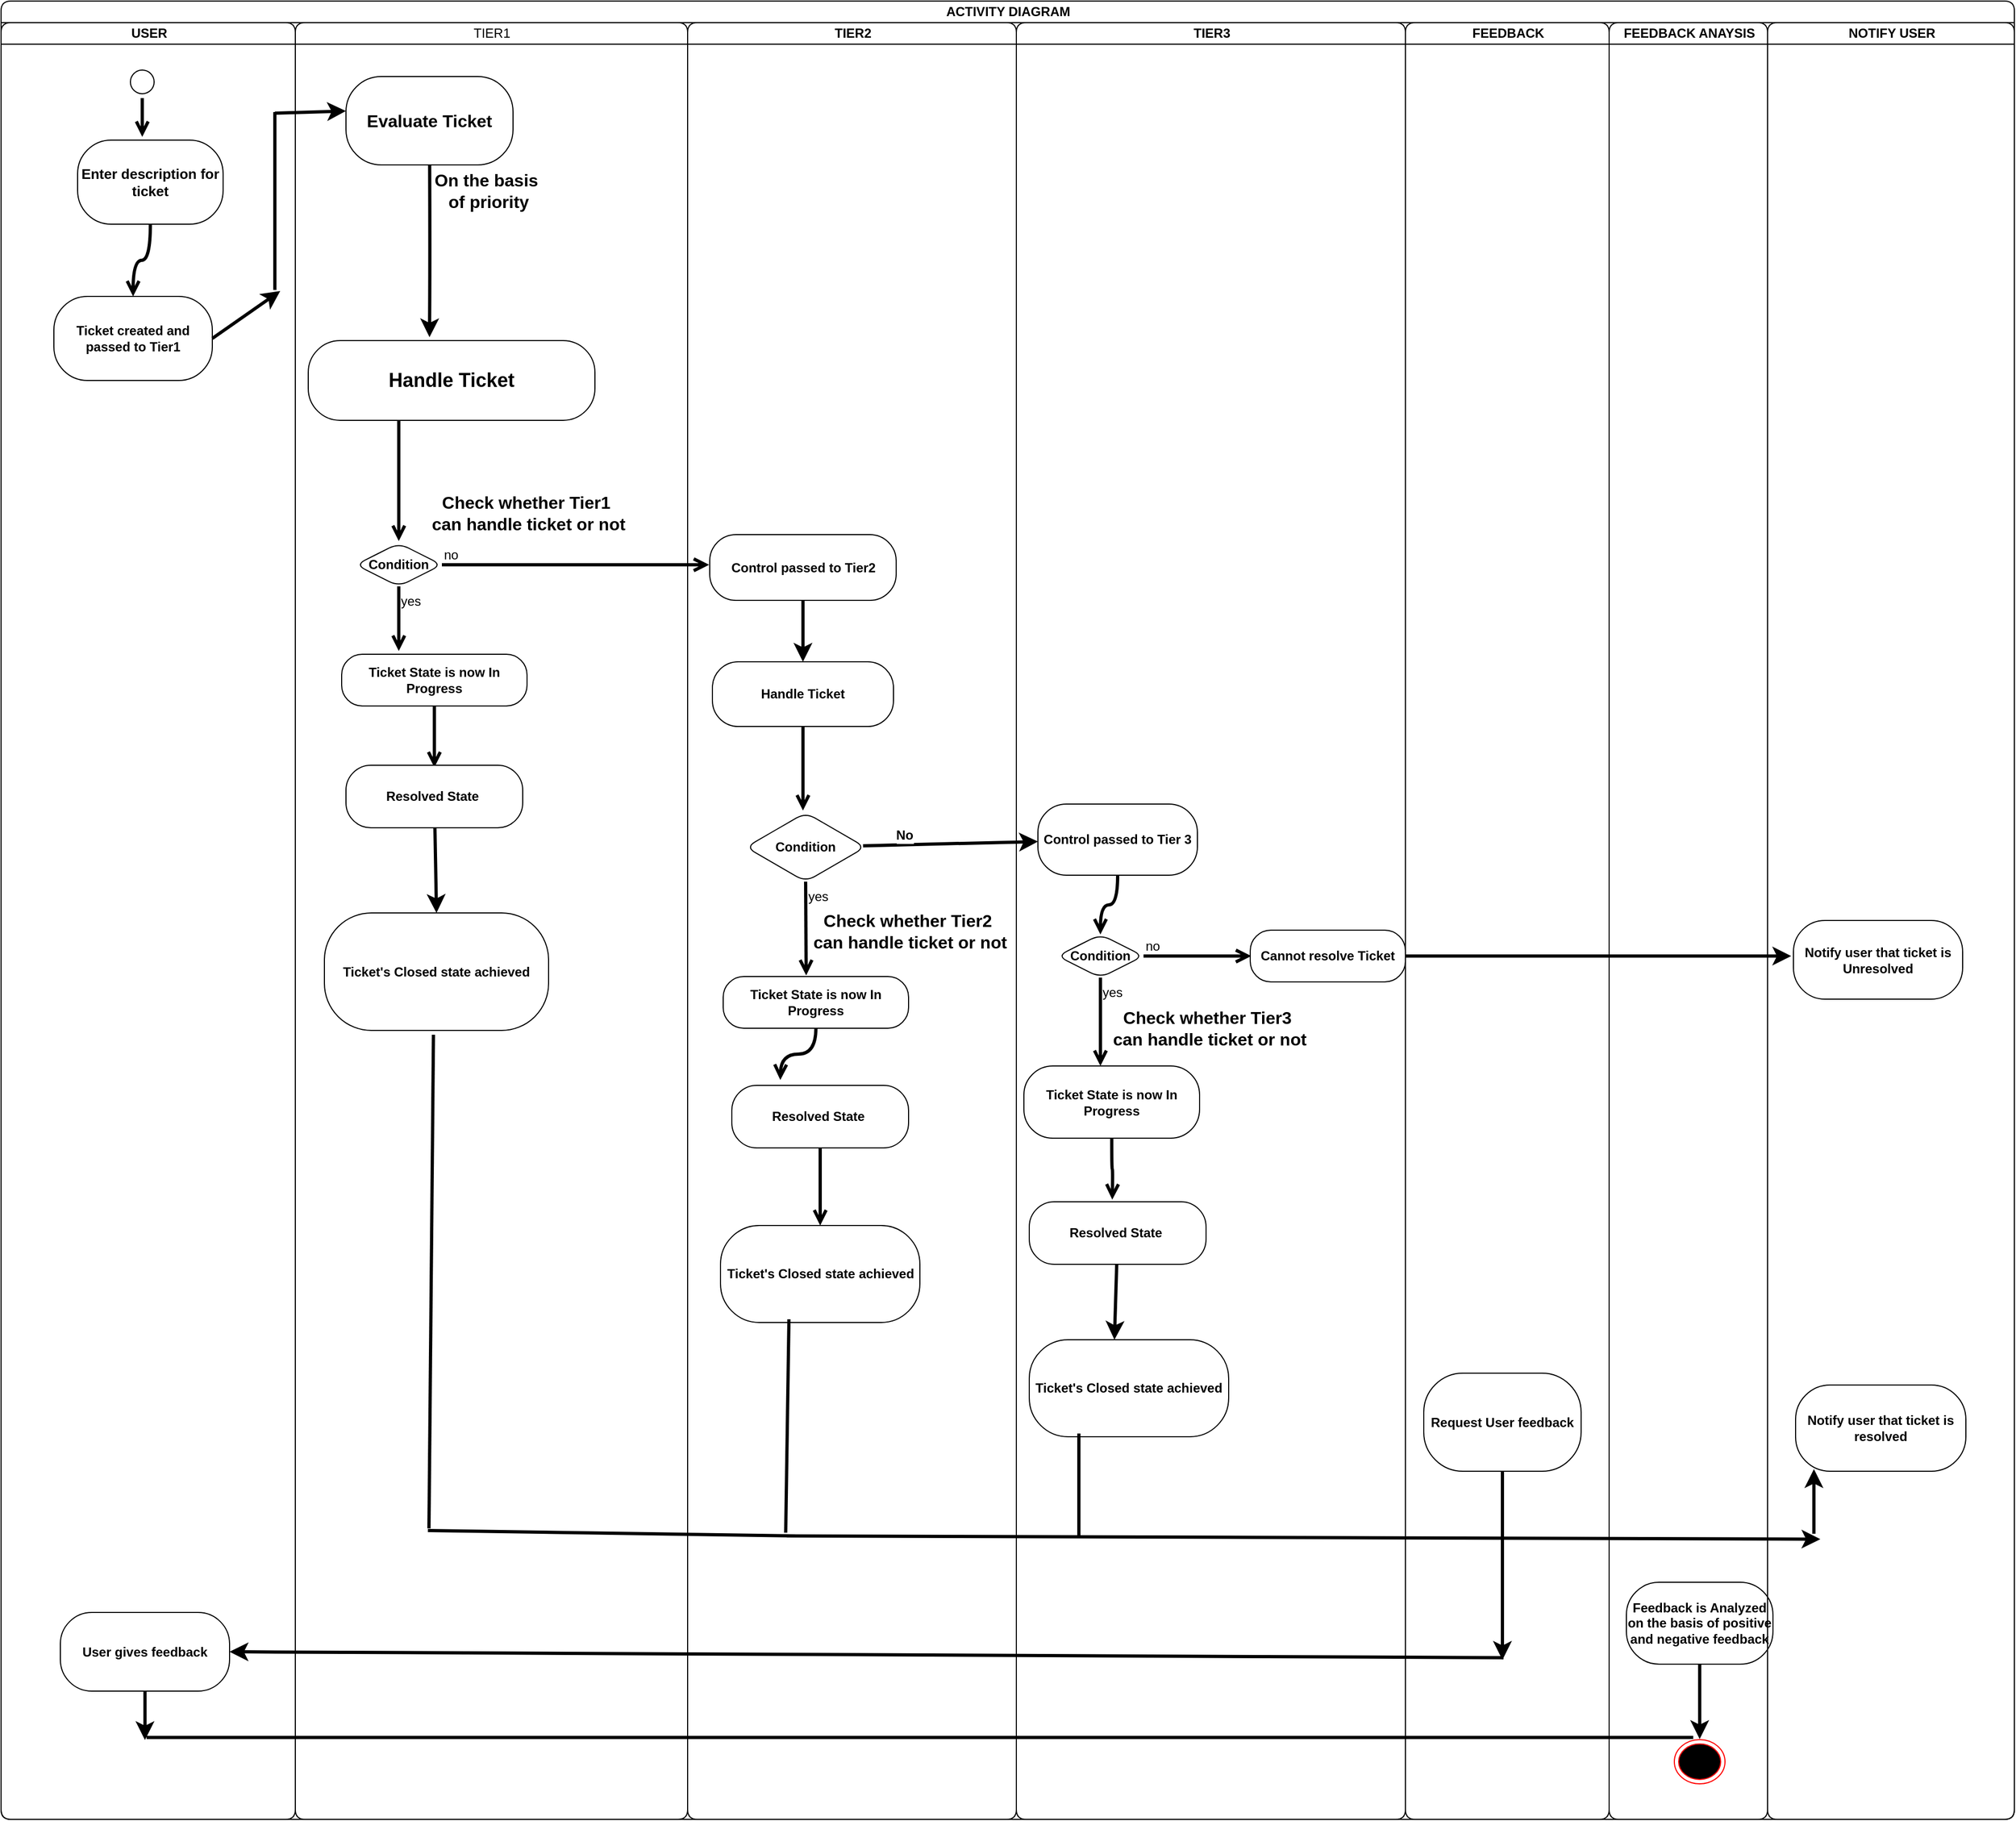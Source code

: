 <mxfile version="24.8.3">
  <diagram name="Page-1" id="XcSlMam2IqQOkkW9MJc9">
    <mxGraphModel dx="2206" dy="1706" grid="0" gridSize="10" guides="1" tooltips="1" connect="1" arrows="1" fold="1" page="0" pageScale="1" pageWidth="850" pageHeight="1100" math="0" shadow="0">
      <root>
        <mxCell id="0" />
        <mxCell id="1" parent="0" />
        <mxCell id="2HC28eqQr_R8XedatQmQ-1" value="ACTIVITY DIAGRAM" style="swimlane;childLayout=stackLayout;resizeParent=1;resizeParentMax=0;startSize=20;html=1;swimlaneFillColor=#FFFFFF;rounded=1;labelBackgroundColor=none;" parent="1" vertex="1">
          <mxGeometry x="20.0" y="-35" width="1868" height="1687" as="geometry" />
        </mxCell>
        <mxCell id="2HC28eqQr_R8XedatQmQ-2" value="USER" style="swimlane;startSize=20;html=1;rounded=1;labelBackgroundColor=none;" parent="2HC28eqQr_R8XedatQmQ-1" vertex="1">
          <mxGeometry y="20" width="273" height="1667" as="geometry" />
        </mxCell>
        <mxCell id="2HC28eqQr_R8XedatQmQ-9" value="" style="ellipse;html=1;shape=startState;rounded=1;labelBackgroundColor=none;" parent="2HC28eqQr_R8XedatQmQ-2" vertex="1">
          <mxGeometry x="116.0" y="40" width="30" height="30" as="geometry" />
        </mxCell>
        <mxCell id="2HC28eqQr_R8XedatQmQ-10" value="" style="edgeStyle=orthogonalEdgeStyle;html=1;verticalAlign=bottom;endArrow=open;endSize=8;rounded=1;fontSize=12;curved=1;labelBackgroundColor=none;fontColor=default;strokeWidth=3;" parent="2HC28eqQr_R8XedatQmQ-2" source="2HC28eqQr_R8XedatQmQ-9" edge="1">
          <mxGeometry relative="1" as="geometry">
            <mxPoint x="131.0" y="106" as="targetPoint" />
          </mxGeometry>
        </mxCell>
        <mxCell id="2HC28eqQr_R8XedatQmQ-11" value="&lt;b&gt;&lt;font style=&quot;font-size: 13px;&quot;&gt;Enter description for ticket&lt;/font&gt;&lt;/b&gt;" style="rounded=1;whiteSpace=wrap;html=1;arcSize=40;labelBackgroundColor=none;" parent="2HC28eqQr_R8XedatQmQ-2" vertex="1">
          <mxGeometry x="71" y="109" width="135" height="78" as="geometry" />
        </mxCell>
        <mxCell id="2HC28eqQr_R8XedatQmQ-12" value="" style="edgeStyle=orthogonalEdgeStyle;html=1;verticalAlign=bottom;endArrow=open;endSize=8;rounded=1;fontSize=12;curved=1;entryX=0.5;entryY=0;entryDx=0;entryDy=0;labelBackgroundColor=none;fontColor=default;strokeWidth=3;" parent="2HC28eqQr_R8XedatQmQ-2" source="2HC28eqQr_R8XedatQmQ-11" target="2HC28eqQr_R8XedatQmQ-13" edge="1">
          <mxGeometry relative="1" as="geometry">
            <mxPoint x="60.0" y="203" as="targetPoint" />
          </mxGeometry>
        </mxCell>
        <mxCell id="2HC28eqQr_R8XedatQmQ-13" value="&lt;b&gt;Ticket created and passed to Tier1&lt;/b&gt;" style="rounded=1;whiteSpace=wrap;html=1;arcSize=40;labelBackgroundColor=none;" parent="2HC28eqQr_R8XedatQmQ-2" vertex="1">
          <mxGeometry x="49" y="254" width="147" height="78" as="geometry" />
        </mxCell>
        <mxCell id="2HC28eqQr_R8XedatQmQ-95" style="edgeStyle=none;curved=1;rounded=1;orthogonalLoop=1;jettySize=auto;html=1;fontSize=12;startSize=8;endSize=8;labelBackgroundColor=none;fontColor=default;strokeWidth=3;" parent="2HC28eqQr_R8XedatQmQ-2" source="2HC28eqQr_R8XedatQmQ-79" edge="1">
          <mxGeometry relative="1" as="geometry">
            <mxPoint x="133.5" y="1593.429" as="targetPoint" />
          </mxGeometry>
        </mxCell>
        <mxCell id="2HC28eqQr_R8XedatQmQ-79" value="&lt;b&gt;User gives feedback&lt;/b&gt;" style="rounded=1;whiteSpace=wrap;html=1;arcSize=40;labelBackgroundColor=none;" parent="2HC28eqQr_R8XedatQmQ-2" vertex="1">
          <mxGeometry x="55" y="1475" width="157" height="73" as="geometry" />
        </mxCell>
        <mxCell id="UkNfa5UICkCoVF9dUcWE-4" value="" style="endArrow=none;html=1;rounded=0;fontSize=12;startSize=8;endSize=8;curved=1;strokeWidth=3;" parent="2HC28eqQr_R8XedatQmQ-2" edge="1">
          <mxGeometry width="50" height="50" relative="1" as="geometry">
            <mxPoint x="254.0" y="248" as="sourcePoint" />
            <mxPoint x="254.0" y="83" as="targetPoint" />
          </mxGeometry>
        </mxCell>
        <mxCell id="UkNfa5UICkCoVF9dUcWE-5" value="" style="endArrow=classic;html=1;rounded=0;fontSize=12;startSize=8;endSize=8;curved=1;strokeWidth=3;" parent="2HC28eqQr_R8XedatQmQ-2" edge="1">
          <mxGeometry width="50" height="50" relative="1" as="geometry">
            <mxPoint x="254.0" y="84" as="sourcePoint" />
            <mxPoint x="320.0" y="82" as="targetPoint" />
          </mxGeometry>
        </mxCell>
        <mxCell id="2HC28eqQr_R8XedatQmQ-3" value="TIER1" style="swimlane;startSize=20;html=1;rounded=1;labelBackgroundColor=none;fontStyle=0" parent="2HC28eqQr_R8XedatQmQ-1" vertex="1">
          <mxGeometry x="273" y="20" width="364" height="1667" as="geometry" />
        </mxCell>
        <mxCell id="JUFPd_4XgQ2ap5xkcSHi-1" style="edgeStyle=none;curved=1;rounded=0;orthogonalLoop=1;jettySize=auto;html=1;fontSize=12;startSize=8;endSize=8;strokeWidth=3;" edge="1" parent="2HC28eqQr_R8XedatQmQ-3" source="2HC28eqQr_R8XedatQmQ-17">
          <mxGeometry relative="1" as="geometry">
            <mxPoint x="124.5" y="291.879" as="targetPoint" />
            <Array as="points">
              <mxPoint x="125.0" y="222" />
            </Array>
          </mxGeometry>
        </mxCell>
        <mxCell id="2HC28eqQr_R8XedatQmQ-17" value="&lt;b&gt;&lt;font style=&quot;font-size: 16px;&quot;&gt;Evaluate Ticket&lt;/font&gt;&lt;/b&gt;" style="rounded=1;whiteSpace=wrap;html=1;arcSize=40;labelBackgroundColor=none;" parent="2HC28eqQr_R8XedatQmQ-3" vertex="1">
          <mxGeometry x="47" y="50" width="155" height="82" as="geometry" />
        </mxCell>
        <mxCell id="2HC28eqQr_R8XedatQmQ-22" value="&lt;b&gt;On the basis&amp;nbsp;&lt;/b&gt;&lt;div&gt;&lt;b&gt;of priority&lt;/b&gt;&lt;/div&gt;" style="text;html=1;align=center;verticalAlign=middle;resizable=0;points=[];autosize=1;strokeColor=none;fillColor=none;fontSize=16;rounded=1;labelBackgroundColor=none;" parent="2HC28eqQr_R8XedatQmQ-3" vertex="1">
          <mxGeometry x="120.0" y="131" width="118" height="50" as="geometry" />
        </mxCell>
        <mxCell id="2HC28eqQr_R8XedatQmQ-23" value="&lt;b&gt;&lt;font style=&quot;font-size: 18px;&quot;&gt;Handle Ticket&lt;/font&gt;&lt;/b&gt;" style="rounded=1;whiteSpace=wrap;html=1;arcSize=40;labelBackgroundColor=none;" parent="2HC28eqQr_R8XedatQmQ-3" vertex="1">
          <mxGeometry x="12" y="295" width="266" height="74" as="geometry" />
        </mxCell>
        <mxCell id="2HC28eqQr_R8XedatQmQ-24" value="" style="edgeStyle=orthogonalEdgeStyle;html=1;verticalAlign=bottom;endArrow=open;endSize=8;rounded=1;fontSize=12;curved=1;labelBackgroundColor=none;fontColor=default;strokeWidth=3;" parent="2HC28eqQr_R8XedatQmQ-3" source="2HC28eqQr_R8XedatQmQ-23" edge="1">
          <mxGeometry relative="1" as="geometry">
            <mxPoint x="96.0" y="481" as="targetPoint" />
            <Array as="points">
              <mxPoint x="96" y="459" />
            </Array>
          </mxGeometry>
        </mxCell>
        <mxCell id="2HC28eqQr_R8XedatQmQ-25" value="Condition" style="rhombus;whiteSpace=wrap;html=1;rounded=1;labelBackgroundColor=none;fontStyle=1" parent="2HC28eqQr_R8XedatQmQ-3" vertex="1">
          <mxGeometry x="56.0" y="483" width="80" height="40" as="geometry" />
        </mxCell>
        <mxCell id="2HC28eqQr_R8XedatQmQ-26" value="no" style="edgeStyle=orthogonalEdgeStyle;html=1;align=left;verticalAlign=bottom;endArrow=open;endSize=8;rounded=1;fontSize=12;curved=1;labelBackgroundColor=none;fontColor=default;strokeWidth=3;" parent="2HC28eqQr_R8XedatQmQ-3" source="2HC28eqQr_R8XedatQmQ-25" edge="1">
          <mxGeometry x="-1" relative="1" as="geometry">
            <mxPoint x="384.0" y="503" as="targetPoint" />
          </mxGeometry>
        </mxCell>
        <mxCell id="2HC28eqQr_R8XedatQmQ-27" value="yes" style="edgeStyle=orthogonalEdgeStyle;html=1;align=left;verticalAlign=top;endArrow=open;endSize=8;rounded=1;fontSize=12;curved=1;labelBackgroundColor=none;fontColor=default;strokeWidth=3;" parent="2HC28eqQr_R8XedatQmQ-3" source="2HC28eqQr_R8XedatQmQ-25" edge="1">
          <mxGeometry x="-1" relative="1" as="geometry">
            <mxPoint x="96.0" y="583" as="targetPoint" />
          </mxGeometry>
        </mxCell>
        <mxCell id="2HC28eqQr_R8XedatQmQ-28" value="&lt;b&gt;Check whether Tier1&amp;nbsp;&lt;/b&gt;&lt;div&gt;&lt;b&gt;can handle ticket or not&lt;/b&gt;&lt;/div&gt;" style="text;html=1;align=center;verticalAlign=middle;resizable=0;points=[];autosize=1;strokeColor=none;fillColor=none;fontSize=16;rounded=1;labelBackgroundColor=none;" parent="2HC28eqQr_R8XedatQmQ-3" vertex="1">
          <mxGeometry x="117" y="430" width="198" height="50" as="geometry" />
        </mxCell>
        <mxCell id="2HC28eqQr_R8XedatQmQ-29" value="Ticket State is now In Progress" style="rounded=1;whiteSpace=wrap;html=1;arcSize=40;labelBackgroundColor=none;fontStyle=1" parent="2HC28eqQr_R8XedatQmQ-3" vertex="1">
          <mxGeometry x="43" y="586" width="172" height="48" as="geometry" />
        </mxCell>
        <mxCell id="2HC28eqQr_R8XedatQmQ-30" value="" style="edgeStyle=orthogonalEdgeStyle;html=1;verticalAlign=bottom;endArrow=open;endSize=8;rounded=1;fontSize=12;curved=1;labelBackgroundColor=none;fontColor=default;strokeWidth=3;" parent="2HC28eqQr_R8XedatQmQ-3" source="2HC28eqQr_R8XedatQmQ-29" edge="1">
          <mxGeometry relative="1" as="geometry">
            <mxPoint x="129" y="691" as="targetPoint" />
          </mxGeometry>
        </mxCell>
        <mxCell id="2HC28eqQr_R8XedatQmQ-52" style="edgeStyle=none;curved=1;rounded=1;orthogonalLoop=1;jettySize=auto;html=1;entryX=0.5;entryY=0;entryDx=0;entryDy=0;fontSize=12;startSize=8;endSize=8;labelBackgroundColor=none;fontColor=default;strokeWidth=3;" parent="2HC28eqQr_R8XedatQmQ-3" source="2HC28eqQr_R8XedatQmQ-31" target="2HC28eqQr_R8XedatQmQ-50" edge="1">
          <mxGeometry relative="1" as="geometry" />
        </mxCell>
        <mxCell id="2HC28eqQr_R8XedatQmQ-31" value="&lt;b&gt;Resolved State&amp;nbsp;&lt;/b&gt;" style="rounded=1;whiteSpace=wrap;html=1;arcSize=40;labelBackgroundColor=none;" parent="2HC28eqQr_R8XedatQmQ-3" vertex="1">
          <mxGeometry x="47" y="689" width="164" height="58" as="geometry" />
        </mxCell>
        <mxCell id="2HC28eqQr_R8XedatQmQ-50" value="&lt;b&gt;Ticket&#39;s Closed state achieved&lt;/b&gt;" style="rounded=1;whiteSpace=wrap;html=1;arcSize=40;labelBackgroundColor=none;" parent="2HC28eqQr_R8XedatQmQ-3" vertex="1">
          <mxGeometry x="27" y="826" width="208" height="109" as="geometry" />
        </mxCell>
        <mxCell id="2HC28eqQr_R8XedatQmQ-71" value="" style="endArrow=none;html=1;rounded=1;fontSize=12;startSize=8;endSize=8;curved=1;labelBackgroundColor=none;fontColor=default;strokeWidth=3;" parent="2HC28eqQr_R8XedatQmQ-3" edge="1">
          <mxGeometry width="50" height="50" relative="1" as="geometry">
            <mxPoint x="128.17" y="939" as="sourcePoint" />
            <mxPoint x="124.0" y="1397" as="targetPoint" />
          </mxGeometry>
        </mxCell>
        <mxCell id="2HC28eqQr_R8XedatQmQ-96" value="" style="endArrow=none;html=1;rounded=1;fontSize=12;startSize=8;endSize=8;curved=1;labelBackgroundColor=none;fontColor=default;strokeWidth=3;" parent="2HC28eqQr_R8XedatQmQ-3" edge="1">
          <mxGeometry width="50" height="50" relative="1" as="geometry">
            <mxPoint x="123.0" y="1399" as="sourcePoint" />
            <mxPoint x="464.0" y="1404" as="targetPoint" />
          </mxGeometry>
        </mxCell>
        <mxCell id="2HC28eqQr_R8XedatQmQ-4" value="TIER2" style="swimlane;startSize=20;html=1;rounded=1;labelBackgroundColor=none;" parent="2HC28eqQr_R8XedatQmQ-1" vertex="1">
          <mxGeometry x="637" y="20" width="305" height="1667" as="geometry" />
        </mxCell>
        <mxCell id="JUFPd_4XgQ2ap5xkcSHi-2" style="edgeStyle=none;curved=1;rounded=0;orthogonalLoop=1;jettySize=auto;html=1;fontSize=12;startSize=8;endSize=8;strokeWidth=3;" edge="1" parent="2HC28eqQr_R8XedatQmQ-4" source="2HC28eqQr_R8XedatQmQ-33" target="2HC28eqQr_R8XedatQmQ-39">
          <mxGeometry relative="1" as="geometry" />
        </mxCell>
        <mxCell id="2HC28eqQr_R8XedatQmQ-33" value="&lt;b&gt;Control passed to Tier2&lt;/b&gt;" style="rounded=1;whiteSpace=wrap;html=1;arcSize=40;labelBackgroundColor=none;" parent="2HC28eqQr_R8XedatQmQ-4" vertex="1">
          <mxGeometry x="20.5" y="475" width="173" height="61" as="geometry" />
        </mxCell>
        <mxCell id="2HC28eqQr_R8XedatQmQ-35" style="edgeStyle=none;curved=1;rounded=1;orthogonalLoop=1;jettySize=auto;html=1;exitX=0.5;exitY=1;exitDx=0;exitDy=0;fontSize=12;startSize=8;endSize=8;labelBackgroundColor=none;fontColor=default;" parent="2HC28eqQr_R8XedatQmQ-4" source="2HC28eqQr_R8XedatQmQ-33" target="2HC28eqQr_R8XedatQmQ-33" edge="1">
          <mxGeometry relative="1" as="geometry" />
        </mxCell>
        <mxCell id="2HC28eqQr_R8XedatQmQ-39" value="&lt;b&gt;Handle Ticket&lt;/b&gt;" style="rounded=1;whiteSpace=wrap;html=1;arcSize=40;labelBackgroundColor=none;" parent="2HC28eqQr_R8XedatQmQ-4" vertex="1">
          <mxGeometry x="23" y="593" width="168" height="60" as="geometry" />
        </mxCell>
        <mxCell id="2HC28eqQr_R8XedatQmQ-40" value="" style="edgeStyle=orthogonalEdgeStyle;html=1;verticalAlign=bottom;endArrow=open;endSize=8;rounded=1;fontSize=12;curved=1;labelBackgroundColor=none;fontColor=default;strokeWidth=3;" parent="2HC28eqQr_R8XedatQmQ-4" source="2HC28eqQr_R8XedatQmQ-39" edge="1">
          <mxGeometry relative="1" as="geometry">
            <mxPoint x="107" y="731" as="targetPoint" />
            <Array as="points">
              <mxPoint x="107" y="724" />
            </Array>
          </mxGeometry>
        </mxCell>
        <mxCell id="2HC28eqQr_R8XedatQmQ-41" value="&lt;b&gt;Condition&lt;/b&gt;" style="rhombus;whiteSpace=wrap;html=1;rounded=1;labelBackgroundColor=none;" parent="2HC28eqQr_R8XedatQmQ-4" vertex="1">
          <mxGeometry x="54" y="733" width="111" height="64" as="geometry" />
        </mxCell>
        <mxCell id="2HC28eqQr_R8XedatQmQ-43" value="yes" style="edgeStyle=orthogonalEdgeStyle;html=1;align=left;verticalAlign=top;endArrow=open;endSize=8;rounded=1;fontSize=12;curved=1;labelBackgroundColor=none;fontColor=default;strokeWidth=3;" parent="2HC28eqQr_R8XedatQmQ-4" source="2HC28eqQr_R8XedatQmQ-41" edge="1">
          <mxGeometry x="-1" relative="1" as="geometry">
            <mxPoint x="110" y="884" as="targetPoint" />
            <Array as="points">
              <mxPoint x="110" y="822" />
              <mxPoint x="110" y="822" />
            </Array>
            <mxPoint as="offset" />
          </mxGeometry>
        </mxCell>
        <mxCell id="2HC28eqQr_R8XedatQmQ-44" value="&lt;b&gt;Check whether Tier2&amp;nbsp;&lt;/b&gt;&lt;div&gt;&lt;b&gt;can handle ticket or not&lt;/b&gt;&lt;/div&gt;" style="text;html=1;align=center;verticalAlign=middle;resizable=0;points=[];autosize=1;strokeColor=none;fillColor=none;fontSize=16;rounded=1;labelBackgroundColor=none;" parent="2HC28eqQr_R8XedatQmQ-4" vertex="1">
          <mxGeometry x="107" y="818" width="198" height="50" as="geometry" />
        </mxCell>
        <mxCell id="2HC28eqQr_R8XedatQmQ-45" value="&lt;b&gt;Ticket State is now In Progress&lt;/b&gt;" style="rounded=1;whiteSpace=wrap;html=1;arcSize=40;labelBackgroundColor=none;" parent="2HC28eqQr_R8XedatQmQ-4" vertex="1">
          <mxGeometry x="33" y="885" width="172" height="48" as="geometry" />
        </mxCell>
        <mxCell id="2HC28eqQr_R8XedatQmQ-47" value="&lt;b&gt;Resolved State&amp;nbsp;&lt;/b&gt;" style="rounded=1;whiteSpace=wrap;html=1;arcSize=40;labelBackgroundColor=none;" parent="2HC28eqQr_R8XedatQmQ-4" vertex="1">
          <mxGeometry x="41" y="986" width="164" height="58" as="geometry" />
        </mxCell>
        <mxCell id="2HC28eqQr_R8XedatQmQ-61" value="&lt;b&gt;Ticket&#39;s Closed state achieved&lt;/b&gt;" style="rounded=1;whiteSpace=wrap;html=1;arcSize=40;labelBackgroundColor=none;" parent="2HC28eqQr_R8XedatQmQ-4" vertex="1">
          <mxGeometry x="30.5" y="1116" width="185" height="90" as="geometry" />
        </mxCell>
        <mxCell id="2HC28eqQr_R8XedatQmQ-62" value="" style="edgeStyle=orthogonalEdgeStyle;html=1;verticalAlign=bottom;endArrow=open;endSize=8;rounded=1;fontSize=12;curved=1;entryX=0.5;entryY=0;entryDx=0;entryDy=0;labelBackgroundColor=none;fontColor=default;strokeWidth=3;" parent="2HC28eqQr_R8XedatQmQ-4" source="2HC28eqQr_R8XedatQmQ-47" target="2HC28eqQr_R8XedatQmQ-61" edge="1">
          <mxGeometry relative="1" as="geometry">
            <mxPoint x="126" y="1079" as="targetPoint" />
            <mxPoint x="126" y="1056" as="sourcePoint" />
          </mxGeometry>
        </mxCell>
        <mxCell id="2HC28eqQr_R8XedatQmQ-83" value="" style="endArrow=none;html=1;rounded=1;fontSize=12;startSize=8;endSize=8;curved=1;labelBackgroundColor=none;fontColor=default;strokeWidth=3;" parent="2HC28eqQr_R8XedatQmQ-4" edge="1">
          <mxGeometry width="50" height="50" relative="1" as="geometry">
            <mxPoint x="-502.0" y="1591" as="sourcePoint" />
            <mxPoint x="933.0" y="1591" as="targetPoint" />
          </mxGeometry>
        </mxCell>
        <mxCell id="2HC28eqQr_R8XedatQmQ-5" value="TIER3" style="swimlane;startSize=20;html=1;rounded=1;labelBackgroundColor=none;" parent="2HC28eqQr_R8XedatQmQ-1" vertex="1">
          <mxGeometry x="942" y="20" width="361" height="1667" as="geometry" />
        </mxCell>
        <mxCell id="2HC28eqQr_R8XedatQmQ-48" value="&lt;b&gt;Control passed to Tier 3&lt;/b&gt;" style="rounded=1;whiteSpace=wrap;html=1;arcSize=40;labelBackgroundColor=none;" parent="2HC28eqQr_R8XedatQmQ-5" vertex="1">
          <mxGeometry x="20" y="725" width="148" height="66" as="geometry" />
        </mxCell>
        <mxCell id="2HC28eqQr_R8XedatQmQ-49" value="" style="edgeStyle=orthogonalEdgeStyle;html=1;verticalAlign=bottom;endArrow=open;endSize=8;rounded=1;fontSize=12;curved=1;entryX=0.5;entryY=0;entryDx=0;entryDy=0;labelBackgroundColor=none;fontColor=default;strokeWidth=3;" parent="2HC28eqQr_R8XedatQmQ-5" source="2HC28eqQr_R8XedatQmQ-48" target="2HC28eqQr_R8XedatQmQ-53" edge="1">
          <mxGeometry relative="1" as="geometry">
            <mxPoint x="80" y="825" as="targetPoint" />
          </mxGeometry>
        </mxCell>
        <mxCell id="2HC28eqQr_R8XedatQmQ-53" value="&lt;b&gt;Condition&lt;/b&gt;" style="rhombus;whiteSpace=wrap;html=1;rounded=1;labelBackgroundColor=none;" parent="2HC28eqQr_R8XedatQmQ-5" vertex="1">
          <mxGeometry x="38" y="846" width="80" height="40" as="geometry" />
        </mxCell>
        <mxCell id="2HC28eqQr_R8XedatQmQ-54" value="no" style="edgeStyle=orthogonalEdgeStyle;html=1;align=left;verticalAlign=bottom;endArrow=open;endSize=8;rounded=1;fontSize=12;curved=1;labelBackgroundColor=none;fontColor=default;strokeWidth=3;" parent="2HC28eqQr_R8XedatQmQ-5" source="2HC28eqQr_R8XedatQmQ-53" edge="1">
          <mxGeometry x="-1" relative="1" as="geometry">
            <mxPoint x="218" y="866" as="targetPoint" />
          </mxGeometry>
        </mxCell>
        <mxCell id="2HC28eqQr_R8XedatQmQ-55" value="yes" style="edgeStyle=orthogonalEdgeStyle;html=1;align=left;verticalAlign=top;endArrow=open;endSize=8;rounded=1;fontSize=12;curved=1;labelBackgroundColor=none;fontColor=default;strokeWidth=3;" parent="2HC28eqQr_R8XedatQmQ-5" source="2HC28eqQr_R8XedatQmQ-53" edge="1">
          <mxGeometry x="-1" relative="1" as="geometry">
            <mxPoint x="78" y="968" as="targetPoint" />
          </mxGeometry>
        </mxCell>
        <mxCell id="2HC28eqQr_R8XedatQmQ-56" value="&lt;b&gt;Check whether Tier3&amp;nbsp;&lt;/b&gt;&lt;div&gt;&lt;b&gt;can handle ticket or not&lt;/b&gt;&lt;/div&gt;" style="text;html=1;align=center;verticalAlign=middle;resizable=0;points=[];autosize=1;strokeColor=none;fillColor=none;fontSize=16;rounded=1;labelBackgroundColor=none;" parent="2HC28eqQr_R8XedatQmQ-5" vertex="1">
          <mxGeometry x="80" y="908" width="198" height="50" as="geometry" />
        </mxCell>
        <mxCell id="2HC28eqQr_R8XedatQmQ-57" value="&lt;b&gt;Ticket State is now In Progress&lt;/b&gt;" style="rounded=1;whiteSpace=wrap;html=1;arcSize=40;labelBackgroundColor=none;" parent="2HC28eqQr_R8XedatQmQ-5" vertex="1">
          <mxGeometry x="7" y="968" width="163" height="67" as="geometry" />
        </mxCell>
        <mxCell id="2HC28eqQr_R8XedatQmQ-58" value="" style="edgeStyle=orthogonalEdgeStyle;html=1;verticalAlign=bottom;endArrow=open;endSize=8;rounded=1;fontSize=12;curved=1;labelBackgroundColor=none;fontColor=default;strokeWidth=3;" parent="2HC28eqQr_R8XedatQmQ-5" source="2HC28eqQr_R8XedatQmQ-57" edge="1">
          <mxGeometry relative="1" as="geometry">
            <mxPoint x="89" y="1092" as="targetPoint" />
          </mxGeometry>
        </mxCell>
        <mxCell id="2HC28eqQr_R8XedatQmQ-60" value="&lt;b&gt;Resolved State&amp;nbsp;&lt;/b&gt;" style="rounded=1;whiteSpace=wrap;html=1;arcSize=40;labelBackgroundColor=none;" parent="2HC28eqQr_R8XedatQmQ-5" vertex="1">
          <mxGeometry x="12" y="1094" width="164" height="58" as="geometry" />
        </mxCell>
        <mxCell id="2HC28eqQr_R8XedatQmQ-65" value="&lt;b&gt;Ticket&#39;s Closed state achieved&lt;/b&gt;" style="rounded=1;whiteSpace=wrap;html=1;arcSize=40;labelBackgroundColor=none;" parent="2HC28eqQr_R8XedatQmQ-5" vertex="1">
          <mxGeometry x="12" y="1222" width="185" height="90" as="geometry" />
        </mxCell>
        <mxCell id="2HC28eqQr_R8XedatQmQ-67" style="edgeStyle=none;curved=1;rounded=1;orthogonalLoop=1;jettySize=auto;html=1;fontSize=12;startSize=8;endSize=8;labelBackgroundColor=none;fontColor=default;strokeWidth=3;" parent="2HC28eqQr_R8XedatQmQ-5" source="2HC28eqQr_R8XedatQmQ-60" edge="1">
          <mxGeometry relative="1" as="geometry">
            <mxPoint x="91" y="1222" as="targetPoint" />
          </mxGeometry>
        </mxCell>
        <mxCell id="2HC28eqQr_R8XedatQmQ-90" style="edgeStyle=none;curved=1;rounded=1;orthogonalLoop=1;jettySize=auto;html=1;fontSize=12;startSize=8;endSize=8;labelBackgroundColor=none;fontColor=default;strokeWidth=3;" parent="2HC28eqQr_R8XedatQmQ-5" source="2HC28eqQr_R8XedatQmQ-68" edge="1">
          <mxGeometry relative="1" as="geometry">
            <mxPoint x="718.952" y="866" as="targetPoint" />
          </mxGeometry>
        </mxCell>
        <mxCell id="2HC28eqQr_R8XedatQmQ-68" value="&lt;b&gt;Cannot resolve Ticket&lt;/b&gt;" style="rounded=1;whiteSpace=wrap;html=1;arcSize=40;labelBackgroundColor=none;" parent="2HC28eqQr_R8XedatQmQ-5" vertex="1">
          <mxGeometry x="217" y="842" width="144" height="48" as="geometry" />
        </mxCell>
        <mxCell id="2HC28eqQr_R8XedatQmQ-76" value="" style="endArrow=classic;html=1;rounded=1;fontSize=12;startSize=8;endSize=8;curved=1;entryX=1;entryY=0.5;entryDx=0;entryDy=0;labelBackgroundColor=none;fontColor=default;strokeWidth=3;" parent="2HC28eqQr_R8XedatQmQ-5" target="2HC28eqQr_R8XedatQmQ-79" edge="1">
          <mxGeometry width="50" height="50" relative="1" as="geometry">
            <mxPoint x="452.0" y="1517" as="sourcePoint" />
            <mxPoint x="-680" y="1359" as="targetPoint" />
          </mxGeometry>
        </mxCell>
        <mxCell id="2HC28eqQr_R8XedatQmQ-6" value="FEEDBACK" style="swimlane;startSize=20;html=1;rounded=1;labelBackgroundColor=none;" parent="2HC28eqQr_R8XedatQmQ-1" vertex="1">
          <mxGeometry x="1303" y="20" width="189" height="1667" as="geometry" />
        </mxCell>
        <mxCell id="2HC28eqQr_R8XedatQmQ-85" style="edgeStyle=none;curved=1;rounded=1;orthogonalLoop=1;jettySize=auto;html=1;fontSize=12;startSize=8;endSize=8;labelBackgroundColor=none;fontColor=default;strokeWidth=3;" parent="2HC28eqQr_R8XedatQmQ-6" source="2HC28eqQr_R8XedatQmQ-74" edge="1">
          <mxGeometry relative="1" as="geometry">
            <mxPoint x="90.0" y="1519" as="targetPoint" />
          </mxGeometry>
        </mxCell>
        <mxCell id="2HC28eqQr_R8XedatQmQ-74" value="&lt;b&gt;Request User feedback&lt;/b&gt;" style="rounded=1;whiteSpace=wrap;html=1;arcSize=40;labelBackgroundColor=none;" parent="2HC28eqQr_R8XedatQmQ-6" vertex="1">
          <mxGeometry x="17" y="1253" width="146" height="91" as="geometry" />
        </mxCell>
        <mxCell id="2HC28eqQr_R8XedatQmQ-7" value="FEEDBACK ANAYSIS" style="swimlane;startSize=20;html=1;rounded=1;labelBackgroundColor=none;" parent="2HC28eqQr_R8XedatQmQ-1" vertex="1">
          <mxGeometry x="1492" y="20" width="147" height="1667" as="geometry" />
        </mxCell>
        <mxCell id="2HC28eqQr_R8XedatQmQ-94" style="edgeStyle=none;curved=1;rounded=1;orthogonalLoop=1;jettySize=auto;html=1;fontSize=12;startSize=8;endSize=8;labelBackgroundColor=none;fontColor=default;strokeWidth=3;" parent="2HC28eqQr_R8XedatQmQ-7" source="2HC28eqQr_R8XedatQmQ-81" edge="1">
          <mxGeometry relative="1" as="geometry">
            <mxPoint x="84" y="1592.476" as="targetPoint" />
          </mxGeometry>
        </mxCell>
        <mxCell id="2HC28eqQr_R8XedatQmQ-81" value="&lt;b&gt;Feedback is Analyzed on the basis of positive and negative feedback&lt;/b&gt;" style="rounded=1;whiteSpace=wrap;html=1;arcSize=40;labelBackgroundColor=none;" parent="2HC28eqQr_R8XedatQmQ-7" vertex="1">
          <mxGeometry x="16" y="1447" width="136" height="76" as="geometry" />
        </mxCell>
        <mxCell id="UkNfa5UICkCoVF9dUcWE-8" value="" style="ellipse;html=1;shape=endState;fillColor=#000000;strokeColor=#ff0000;" parent="2HC28eqQr_R8XedatQmQ-7" vertex="1">
          <mxGeometry x="60.5" y="1593" width="47" height="41" as="geometry" />
        </mxCell>
        <mxCell id="2HC28eqQr_R8XedatQmQ-8" value="NOTIFY USER" style="swimlane;startSize=20;html=1;rounded=1;labelBackgroundColor=none;" parent="2HC28eqQr_R8XedatQmQ-1" vertex="1">
          <mxGeometry x="1639" y="20" width="229" height="1667" as="geometry" />
        </mxCell>
        <mxCell id="2HC28eqQr_R8XedatQmQ-86" value="&lt;b&gt;Notify user that ticket is Unresolved&lt;/b&gt;" style="rounded=1;whiteSpace=wrap;html=1;arcSize=40;labelBackgroundColor=none;" parent="2HC28eqQr_R8XedatQmQ-8" vertex="1">
          <mxGeometry x="24" y="833" width="157" height="73" as="geometry" />
        </mxCell>
        <mxCell id="2HC28eqQr_R8XedatQmQ-88" value="&lt;b&gt;Notify user that ticket is resolved&lt;/b&gt;" style="rounded=1;whiteSpace=wrap;html=1;arcSize=40;labelBackgroundColor=none;" parent="2HC28eqQr_R8XedatQmQ-8" vertex="1">
          <mxGeometry x="26" y="1264" width="158" height="80" as="geometry" />
        </mxCell>
        <mxCell id="JUFPd_4XgQ2ap5xkcSHi-3" style="edgeStyle=none;curved=1;rounded=0;orthogonalLoop=1;jettySize=auto;html=1;fontSize=12;startSize=8;endSize=8;strokeWidth=3;" edge="1" parent="2HC28eqQr_R8XedatQmQ-1" source="2HC28eqQr_R8XedatQmQ-41" target="2HC28eqQr_R8XedatQmQ-48">
          <mxGeometry relative="1" as="geometry" />
        </mxCell>
        <mxCell id="JUFPd_4XgQ2ap5xkcSHi-4" value="&lt;b&gt;No&lt;/b&gt;" style="edgeLabel;html=1;align=center;verticalAlign=middle;resizable=0;points=[];fontSize=12;" vertex="1" connectable="0" parent="JUFPd_4XgQ2ap5xkcSHi-3">
          <mxGeometry x="-0.516" y="9" relative="1" as="geometry">
            <mxPoint x="-1" as="offset" />
          </mxGeometry>
        </mxCell>
        <mxCell id="2HC28eqQr_R8XedatQmQ-46" value="" style="edgeStyle=orthogonalEdgeStyle;html=1;verticalAlign=bottom;endArrow=open;endSize=8;rounded=1;fontSize=12;curved=1;exitX=0.5;exitY=1;exitDx=0;exitDy=0;labelBackgroundColor=none;fontColor=default;strokeWidth=3;" parent="1" source="2HC28eqQr_R8XedatQmQ-45" edge="1">
          <mxGeometry relative="1" as="geometry">
            <mxPoint x="743" y="966" as="targetPoint" />
            <mxPoint x="743" y="957" as="sourcePoint" />
          </mxGeometry>
        </mxCell>
        <mxCell id="2HC28eqQr_R8XedatQmQ-72" value="" style="endArrow=none;html=1;rounded=1;fontSize=12;startSize=8;endSize=8;curved=1;labelBackgroundColor=none;fontColor=default;strokeWidth=3;" parent="1" edge="1">
          <mxGeometry width="50" height="50" relative="1" as="geometry">
            <mxPoint x="751" y="1188" as="sourcePoint" />
            <mxPoint x="748" y="1386" as="targetPoint" />
          </mxGeometry>
        </mxCell>
        <mxCell id="2HC28eqQr_R8XedatQmQ-73" value="" style="endArrow=none;html=1;rounded=1;fontSize=12;startSize=8;endSize=8;curved=1;labelBackgroundColor=none;fontColor=default;strokeWidth=3;" parent="1" edge="1">
          <mxGeometry width="50" height="50" relative="1" as="geometry">
            <mxPoint x="1020" y="1294" as="sourcePoint" />
            <mxPoint x="1020" y="1391" as="targetPoint" />
          </mxGeometry>
        </mxCell>
        <mxCell id="2HC28eqQr_R8XedatQmQ-91" value="" style="endArrow=classic;html=1;rounded=1;fontSize=12;startSize=8;endSize=8;curved=1;labelBackgroundColor=none;fontColor=default;strokeWidth=3;" parent="1" edge="1">
          <mxGeometry width="50" height="50" relative="1" as="geometry">
            <mxPoint x="749" y="1389" as="sourcePoint" />
            <mxPoint x="1708" y="1392" as="targetPoint" />
          </mxGeometry>
        </mxCell>
        <mxCell id="2HC28eqQr_R8XedatQmQ-92" value="" style="endArrow=classic;html=1;rounded=1;fontSize=12;startSize=8;endSize=8;curved=1;labelBackgroundColor=none;fontColor=default;strokeWidth=3;" parent="1" edge="1">
          <mxGeometry width="50" height="50" relative="1" as="geometry">
            <mxPoint x="1702" y="1387" as="sourcePoint" />
            <mxPoint x="1702" y="1327" as="targetPoint" />
          </mxGeometry>
        </mxCell>
        <mxCell id="UkNfa5UICkCoVF9dUcWE-3" value="" style="endArrow=classic;html=1;rounded=0;fontSize=22;startSize=8;endSize=8;curved=1;exitX=1;exitY=0.5;exitDx=0;exitDy=0;spacing=7;strokeWidth=3;" parent="1" source="2HC28eqQr_R8XedatQmQ-13" edge="1">
          <mxGeometry width="50" height="50" relative="1" as="geometry">
            <mxPoint x="386" y="215" as="sourcePoint" />
            <mxPoint x="279" y="234" as="targetPoint" />
          </mxGeometry>
        </mxCell>
      </root>
    </mxGraphModel>
  </diagram>
</mxfile>
